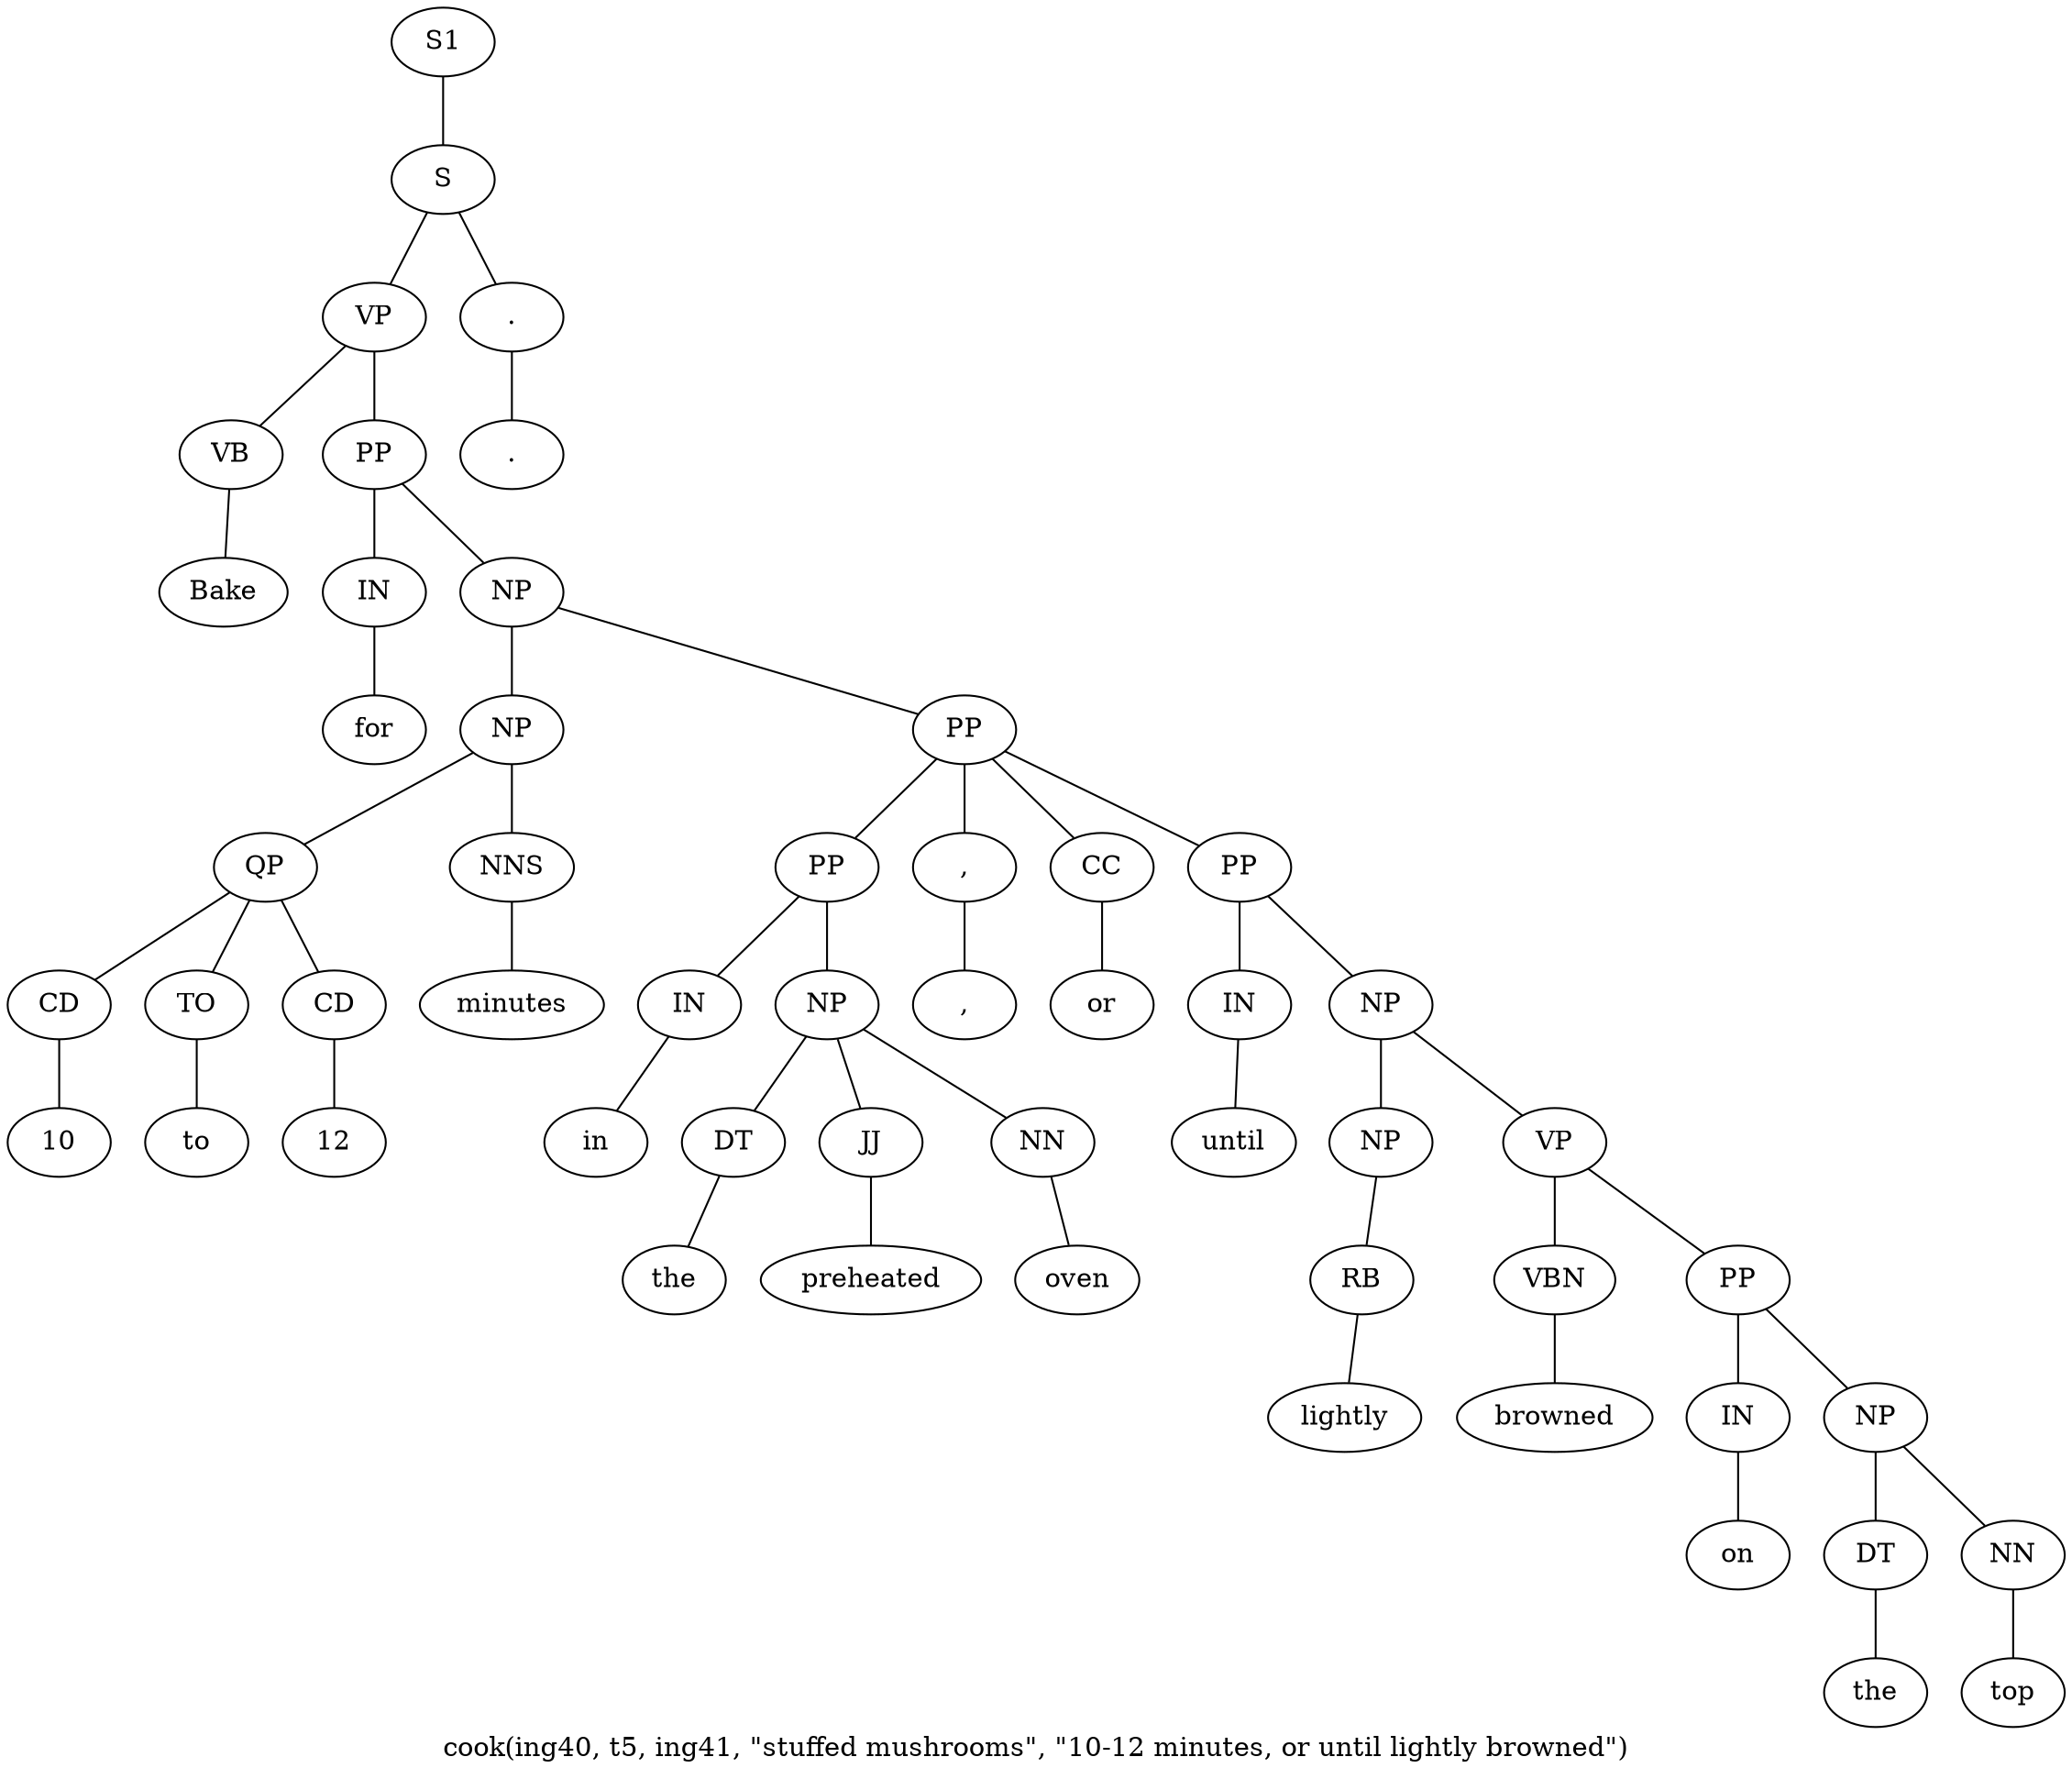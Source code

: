 graph SyntaxGraph {
	label = "cook(ing40, t5, ing41, \"stuffed mushrooms\", \"10-12 minutes, or until lightly browned\")";
	Node0 [label="S1"];
	Node1 [label="S"];
	Node2 [label="VP"];
	Node3 [label="VB"];
	Node4 [label="Bake"];
	Node5 [label="PP"];
	Node6 [label="IN"];
	Node7 [label="for"];
	Node8 [label="NP"];
	Node9 [label="NP"];
	Node10 [label="QP"];
	Node11 [label="CD"];
	Node12 [label="10"];
	Node13 [label="TO"];
	Node14 [label="to"];
	Node15 [label="CD"];
	Node16 [label="12"];
	Node17 [label="NNS"];
	Node18 [label="minutes"];
	Node19 [label="PP"];
	Node20 [label="PP"];
	Node21 [label="IN"];
	Node22 [label="in"];
	Node23 [label="NP"];
	Node24 [label="DT"];
	Node25 [label="the"];
	Node26 [label="JJ"];
	Node27 [label="preheated"];
	Node28 [label="NN"];
	Node29 [label="oven"];
	Node30 [label=","];
	Node31 [label=","];
	Node32 [label="CC"];
	Node33 [label="or"];
	Node34 [label="PP"];
	Node35 [label="IN"];
	Node36 [label="until"];
	Node37 [label="NP"];
	Node38 [label="NP"];
	Node39 [label="RB"];
	Node40 [label="lightly"];
	Node41 [label="VP"];
	Node42 [label="VBN"];
	Node43 [label="browned"];
	Node44 [label="PP"];
	Node45 [label="IN"];
	Node46 [label="on"];
	Node47 [label="NP"];
	Node48 [label="DT"];
	Node49 [label="the"];
	Node50 [label="NN"];
	Node51 [label="top"];
	Node52 [label="."];
	Node53 [label="."];

	Node0 -- Node1;
	Node1 -- Node2;
	Node1 -- Node52;
	Node2 -- Node3;
	Node2 -- Node5;
	Node3 -- Node4;
	Node5 -- Node6;
	Node5 -- Node8;
	Node6 -- Node7;
	Node8 -- Node9;
	Node8 -- Node19;
	Node9 -- Node10;
	Node9 -- Node17;
	Node10 -- Node11;
	Node10 -- Node13;
	Node10 -- Node15;
	Node11 -- Node12;
	Node13 -- Node14;
	Node15 -- Node16;
	Node17 -- Node18;
	Node19 -- Node20;
	Node19 -- Node30;
	Node19 -- Node32;
	Node19 -- Node34;
	Node20 -- Node21;
	Node20 -- Node23;
	Node21 -- Node22;
	Node23 -- Node24;
	Node23 -- Node26;
	Node23 -- Node28;
	Node24 -- Node25;
	Node26 -- Node27;
	Node28 -- Node29;
	Node30 -- Node31;
	Node32 -- Node33;
	Node34 -- Node35;
	Node34 -- Node37;
	Node35 -- Node36;
	Node37 -- Node38;
	Node37 -- Node41;
	Node38 -- Node39;
	Node39 -- Node40;
	Node41 -- Node42;
	Node41 -- Node44;
	Node42 -- Node43;
	Node44 -- Node45;
	Node44 -- Node47;
	Node45 -- Node46;
	Node47 -- Node48;
	Node47 -- Node50;
	Node48 -- Node49;
	Node50 -- Node51;
	Node52 -- Node53;
}